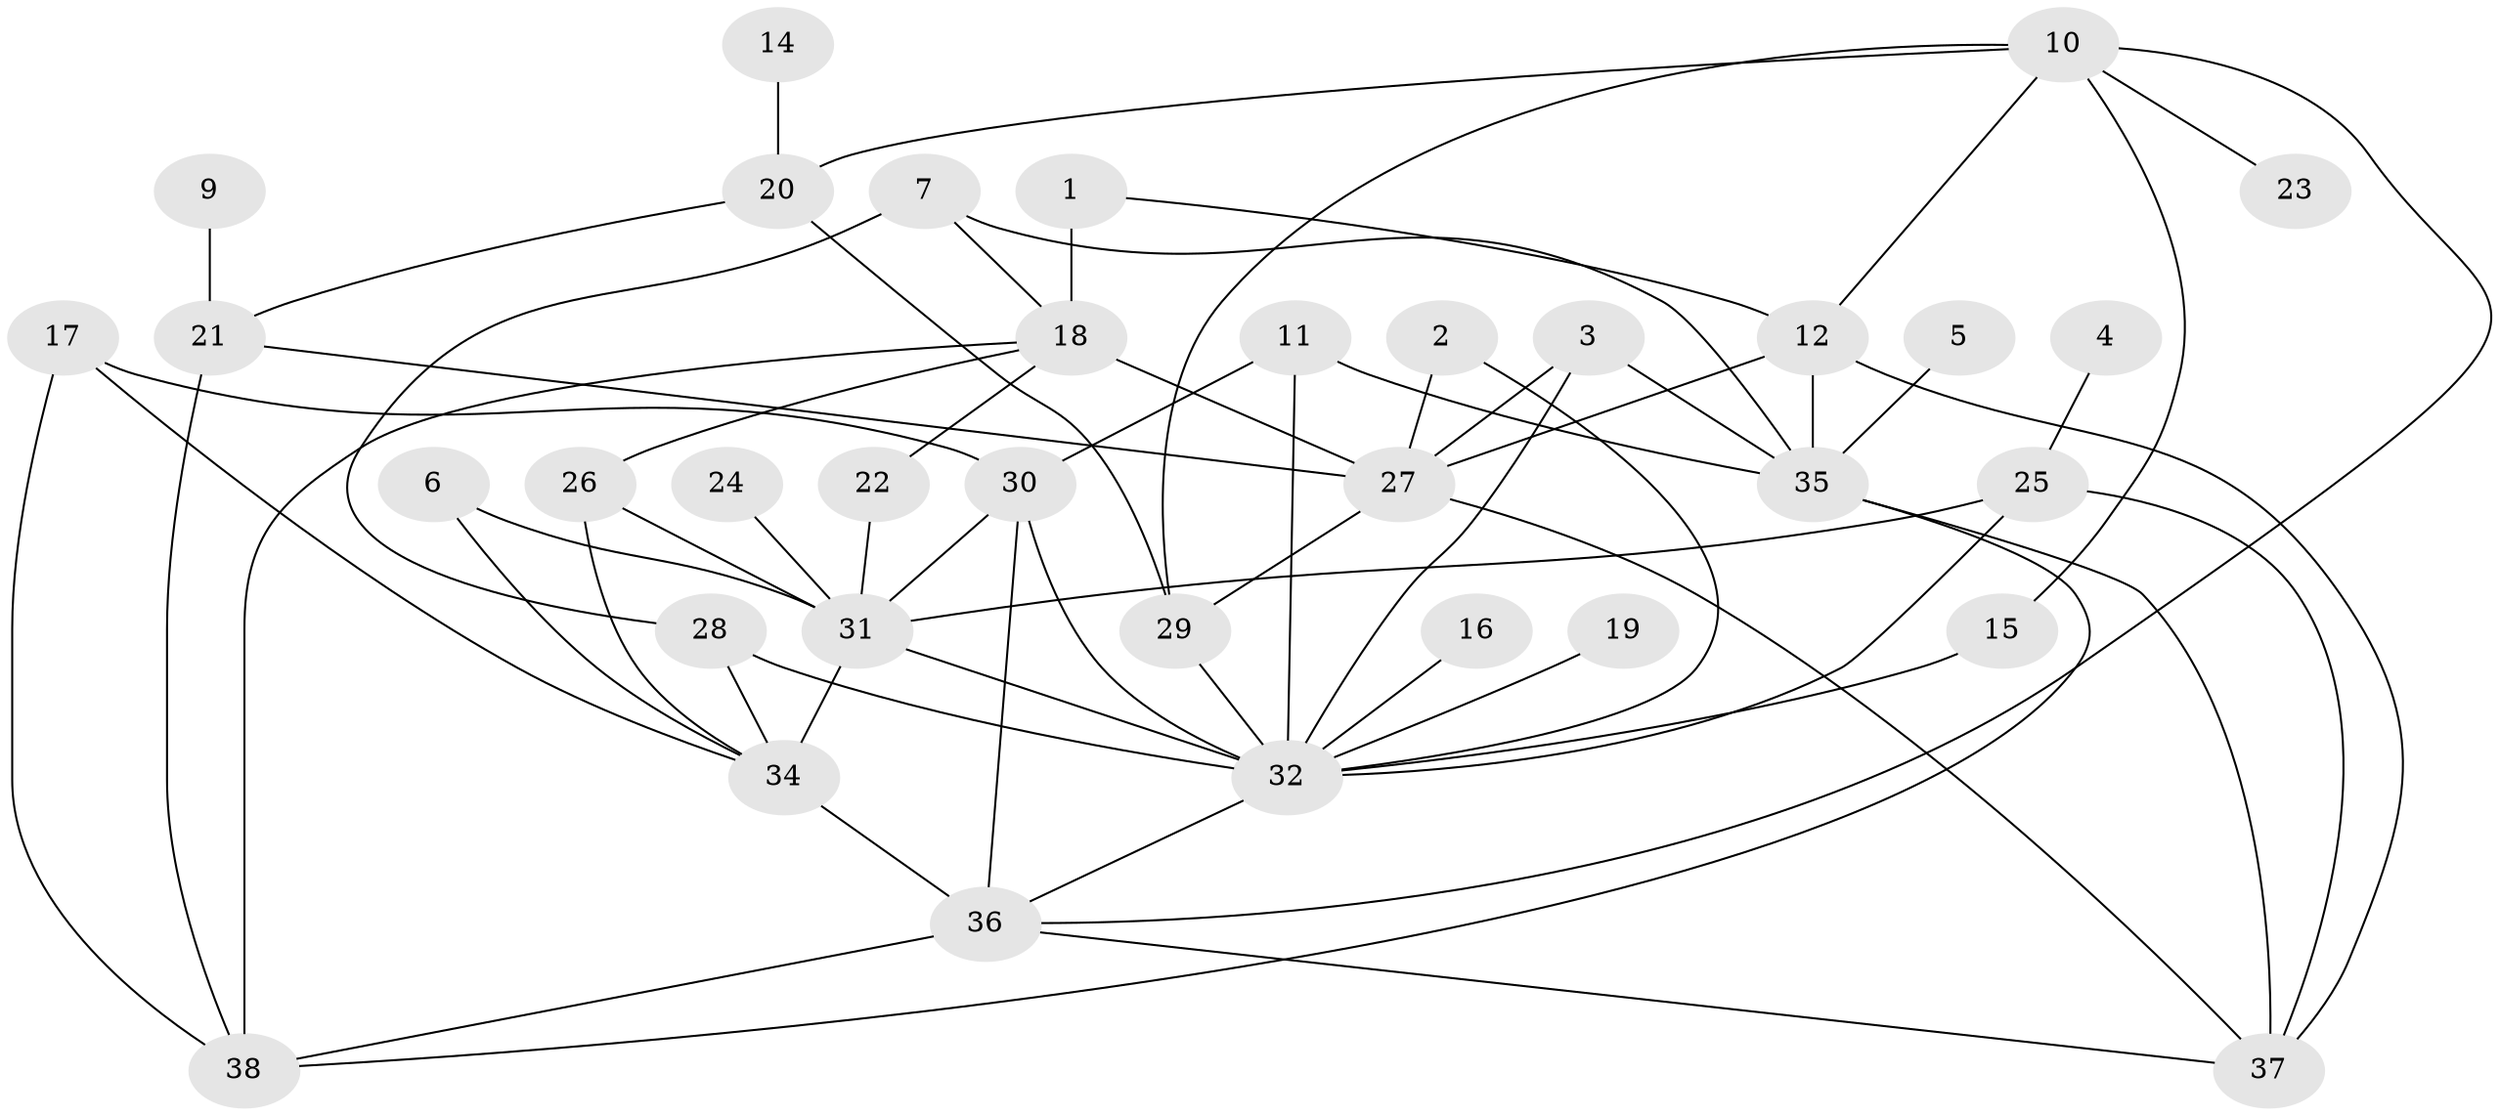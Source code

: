 // original degree distribution, {2: 0.21333333333333335, 5: 0.06666666666666667, 4: 0.18666666666666668, 3: 0.21333333333333335, 1: 0.18666666666666668, 7: 0.04, 0: 0.04, 6: 0.05333333333333334}
// Generated by graph-tools (version 1.1) at 2025/25/03/09/25 03:25:23]
// undirected, 35 vertices, 65 edges
graph export_dot {
graph [start="1"]
  node [color=gray90,style=filled];
  1;
  2;
  3;
  4;
  5;
  6;
  7;
  9;
  10;
  11;
  12;
  14;
  15;
  16;
  17;
  18;
  19;
  20;
  21;
  22;
  23;
  24;
  25;
  26;
  27;
  28;
  29;
  30;
  31;
  32;
  34;
  35;
  36;
  37;
  38;
  1 -- 12 [weight=1.0];
  1 -- 18 [weight=1.0];
  2 -- 27 [weight=1.0];
  2 -- 32 [weight=1.0];
  3 -- 27 [weight=1.0];
  3 -- 32 [weight=2.0];
  3 -- 35 [weight=1.0];
  4 -- 25 [weight=1.0];
  5 -- 35 [weight=1.0];
  6 -- 31 [weight=1.0];
  6 -- 34 [weight=1.0];
  7 -- 18 [weight=1.0];
  7 -- 28 [weight=1.0];
  7 -- 35 [weight=1.0];
  9 -- 21 [weight=1.0];
  10 -- 12 [weight=1.0];
  10 -- 15 [weight=1.0];
  10 -- 20 [weight=1.0];
  10 -- 23 [weight=1.0];
  10 -- 29 [weight=1.0];
  10 -- 36 [weight=1.0];
  11 -- 30 [weight=1.0];
  11 -- 32 [weight=1.0];
  11 -- 35 [weight=1.0];
  12 -- 27 [weight=1.0];
  12 -- 35 [weight=1.0];
  12 -- 37 [weight=1.0];
  14 -- 20 [weight=1.0];
  15 -- 32 [weight=1.0];
  16 -- 32 [weight=1.0];
  17 -- 30 [weight=1.0];
  17 -- 34 [weight=1.0];
  17 -- 38 [weight=1.0];
  18 -- 22 [weight=1.0];
  18 -- 26 [weight=1.0];
  18 -- 27 [weight=1.0];
  18 -- 38 [weight=1.0];
  19 -- 32 [weight=1.0];
  20 -- 21 [weight=1.0];
  20 -- 29 [weight=1.0];
  21 -- 27 [weight=1.0];
  21 -- 38 [weight=1.0];
  22 -- 31 [weight=1.0];
  24 -- 31 [weight=1.0];
  25 -- 31 [weight=1.0];
  25 -- 32 [weight=1.0];
  25 -- 37 [weight=1.0];
  26 -- 31 [weight=1.0];
  26 -- 34 [weight=1.0];
  27 -- 29 [weight=2.0];
  27 -- 37 [weight=1.0];
  28 -- 32 [weight=1.0];
  28 -- 34 [weight=1.0];
  29 -- 32 [weight=2.0];
  30 -- 31 [weight=1.0];
  30 -- 32 [weight=1.0];
  30 -- 36 [weight=2.0];
  31 -- 32 [weight=2.0];
  31 -- 34 [weight=3.0];
  32 -- 36 [weight=1.0];
  34 -- 36 [weight=1.0];
  35 -- 37 [weight=1.0];
  35 -- 38 [weight=1.0];
  36 -- 37 [weight=1.0];
  36 -- 38 [weight=1.0];
}
